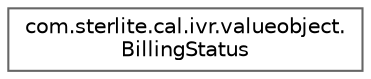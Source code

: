digraph "Graphical Class Hierarchy"
{
 // LATEX_PDF_SIZE
  bgcolor="transparent";
  edge [fontname=Helvetica,fontsize=10,labelfontname=Helvetica,labelfontsize=10];
  node [fontname=Helvetica,fontsize=10,shape=box,height=0.2,width=0.4];
  rankdir="LR";
  Node0 [id="Node000000",label="com.sterlite.cal.ivr.valueobject.\lBillingStatus",height=0.2,width=0.4,color="grey40", fillcolor="white", style="filled",URL="$enumcom_1_1sterlite_1_1cal_1_1ivr_1_1valueobject_1_1_billing_status.html",tooltip=" "];
}
